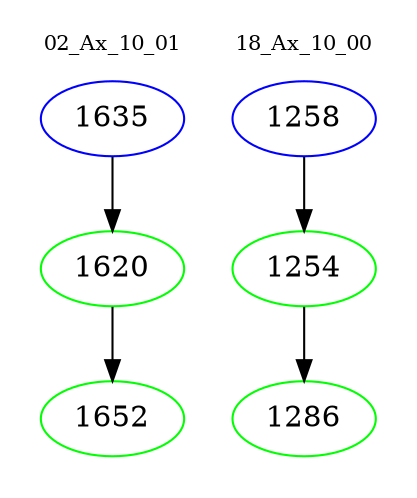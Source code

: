 digraph{
subgraph cluster_0 {
color = white
label = "02_Ax_10_01";
fontsize=10;
T0_1635 [label="1635", color="blue"]
T0_1635 -> T0_1620 [color="black"]
T0_1620 [label="1620", color="green"]
T0_1620 -> T0_1652 [color="black"]
T0_1652 [label="1652", color="green"]
}
subgraph cluster_1 {
color = white
label = "18_Ax_10_00";
fontsize=10;
T1_1258 [label="1258", color="blue"]
T1_1258 -> T1_1254 [color="black"]
T1_1254 [label="1254", color="green"]
T1_1254 -> T1_1286 [color="black"]
T1_1286 [label="1286", color="green"]
}
}
